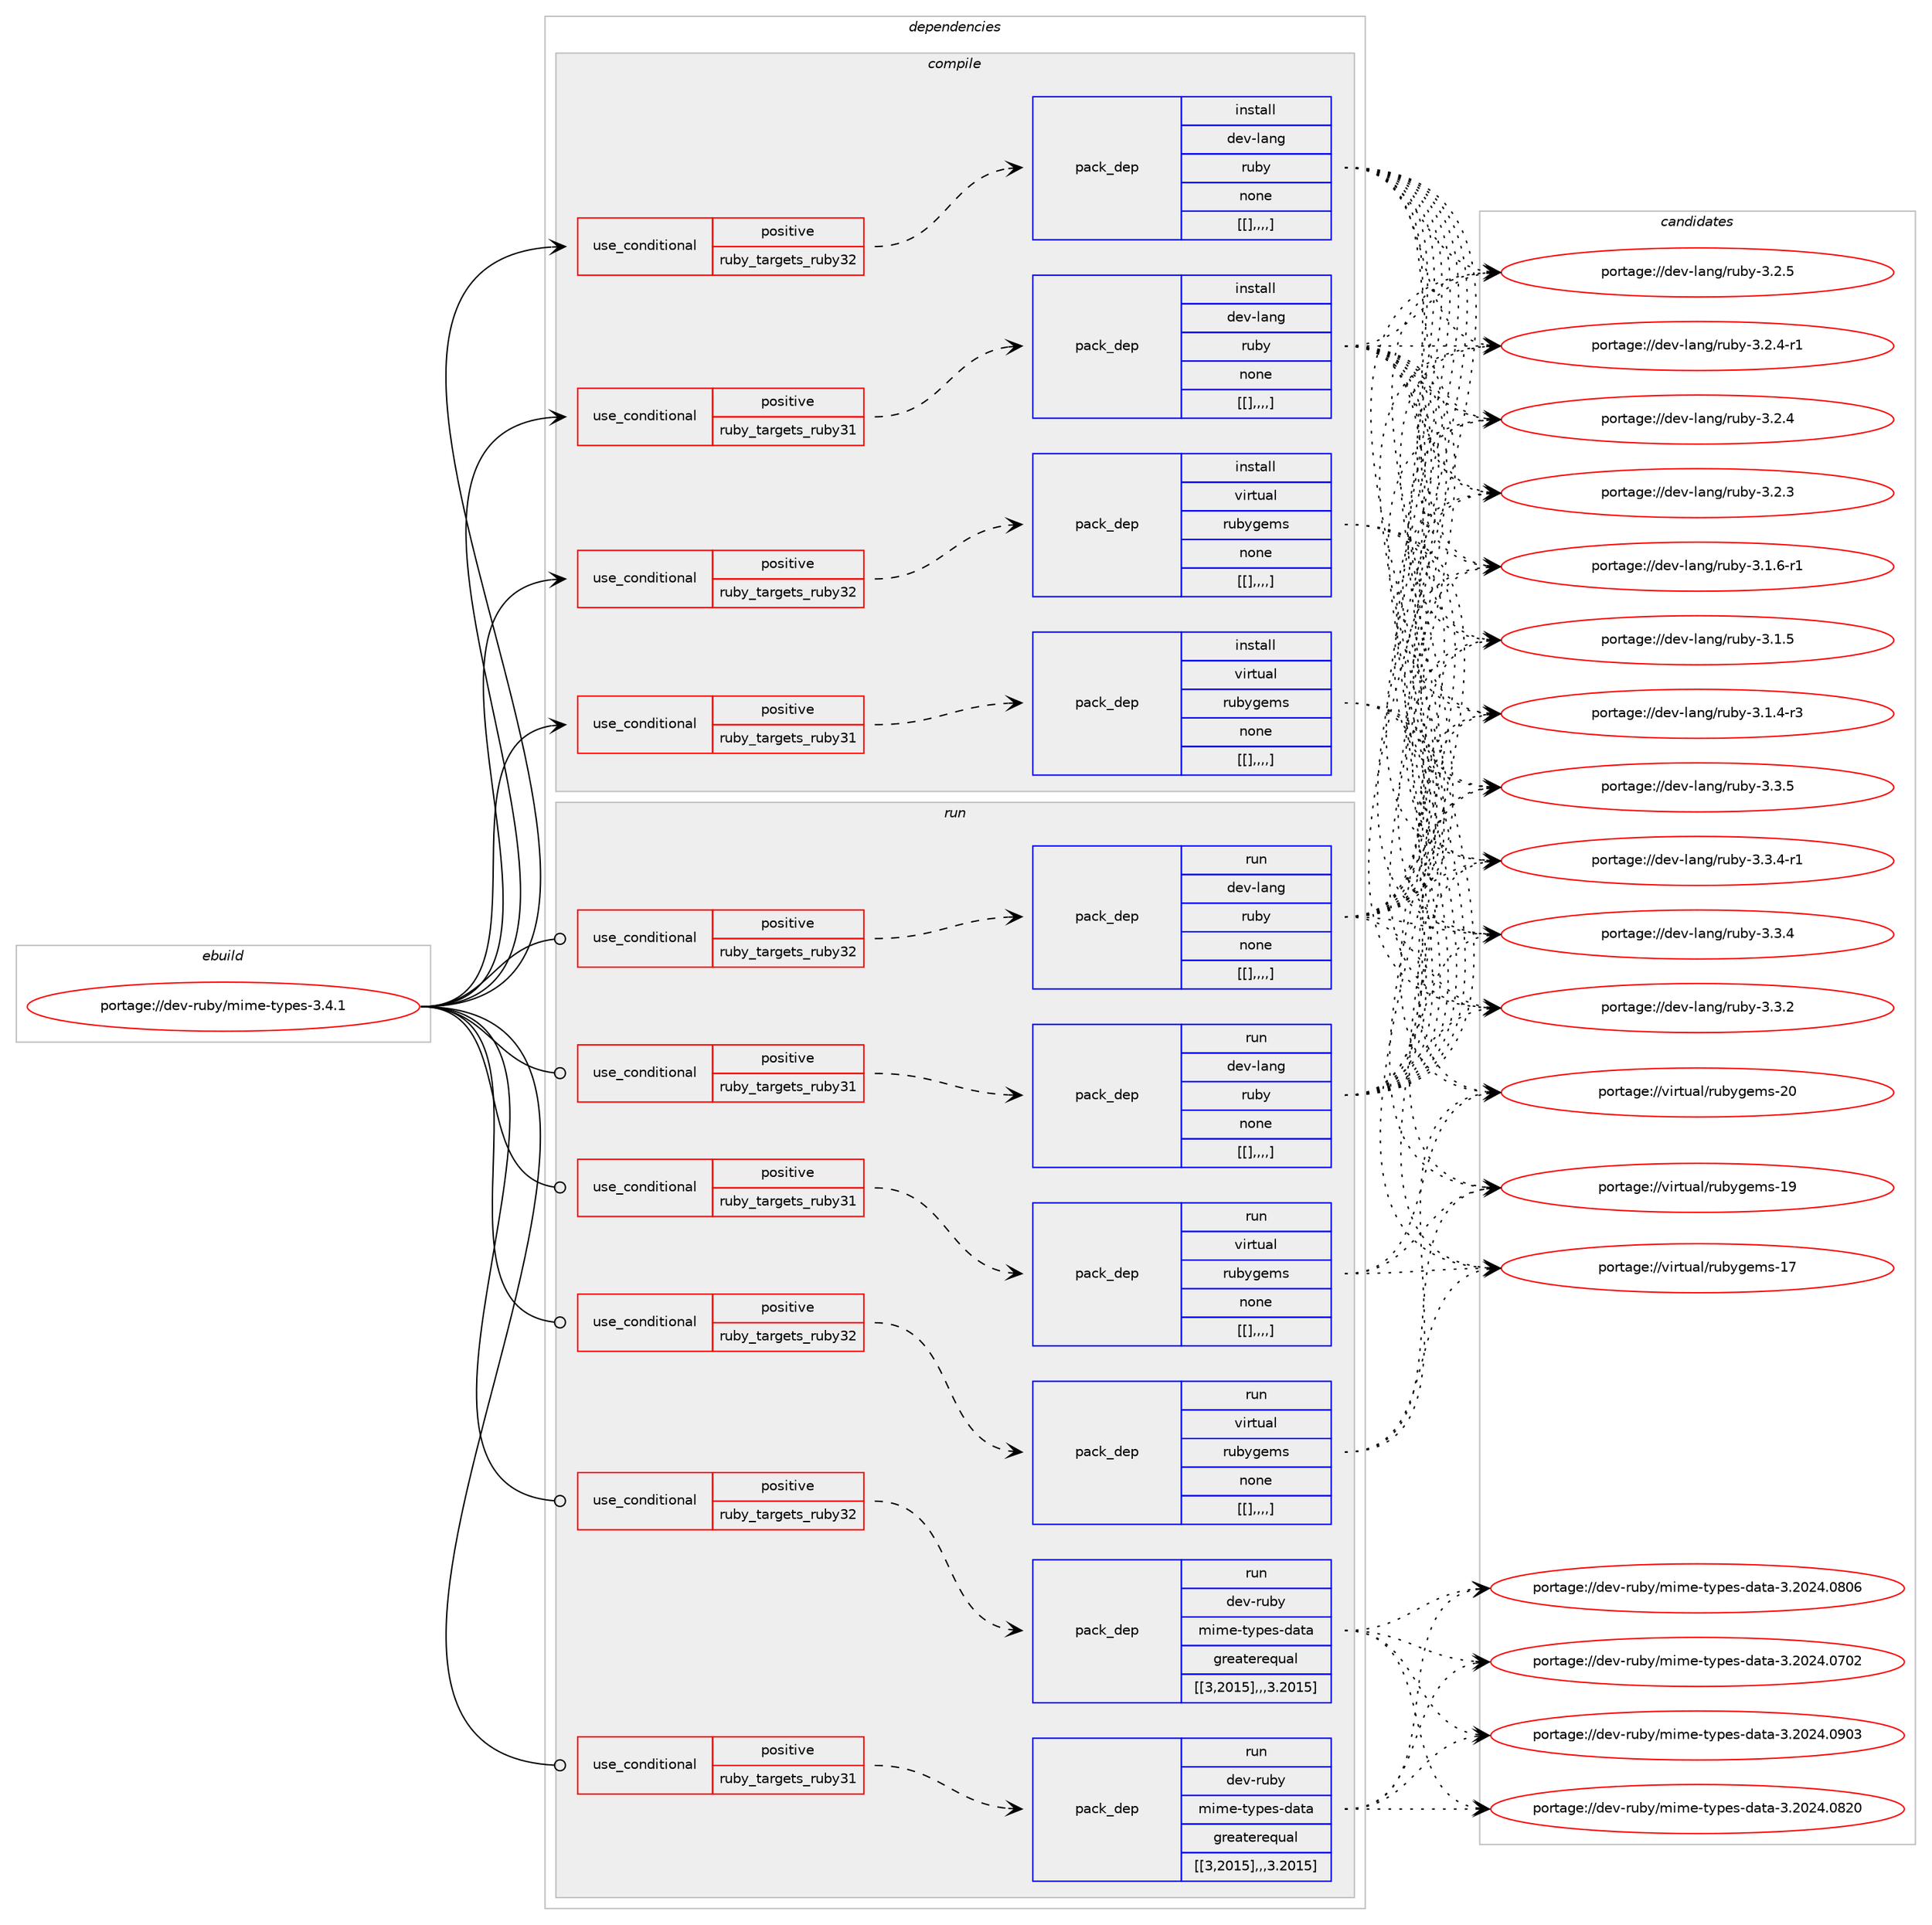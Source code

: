 digraph prolog {

# *************
# Graph options
# *************

newrank=true;
concentrate=true;
compound=true;
graph [rankdir=LR,fontname=Helvetica,fontsize=10,ranksep=1.5];#, ranksep=2.5, nodesep=0.2];
edge  [arrowhead=vee];
node  [fontname=Helvetica,fontsize=10];

# **********
# The ebuild
# **********

subgraph cluster_leftcol {
color=gray;
label=<<i>ebuild</i>>;
id [label="portage://dev-ruby/mime-types-3.4.1", color=red, width=4, href="../dev-ruby/mime-types-3.4.1.svg"];
}

# ****************
# The dependencies
# ****************

subgraph cluster_midcol {
color=gray;
label=<<i>dependencies</i>>;
subgraph cluster_compile {
fillcolor="#eeeeee";
style=filled;
label=<<i>compile</i>>;
subgraph cond51913 {
dependency192827 [label=<<TABLE BORDER="0" CELLBORDER="1" CELLSPACING="0" CELLPADDING="4"><TR><TD ROWSPAN="3" CELLPADDING="10">use_conditional</TD></TR><TR><TD>positive</TD></TR><TR><TD>ruby_targets_ruby31</TD></TR></TABLE>>, shape=none, color=red];
subgraph pack139583 {
dependency192828 [label=<<TABLE BORDER="0" CELLBORDER="1" CELLSPACING="0" CELLPADDING="4" WIDTH="220"><TR><TD ROWSPAN="6" CELLPADDING="30">pack_dep</TD></TR><TR><TD WIDTH="110">install</TD></TR><TR><TD>dev-lang</TD></TR><TR><TD>ruby</TD></TR><TR><TD>none</TD></TR><TR><TD>[[],,,,]</TD></TR></TABLE>>, shape=none, color=blue];
}
dependency192827:e -> dependency192828:w [weight=20,style="dashed",arrowhead="vee"];
}
id:e -> dependency192827:w [weight=20,style="solid",arrowhead="vee"];
subgraph cond51914 {
dependency192829 [label=<<TABLE BORDER="0" CELLBORDER="1" CELLSPACING="0" CELLPADDING="4"><TR><TD ROWSPAN="3" CELLPADDING="10">use_conditional</TD></TR><TR><TD>positive</TD></TR><TR><TD>ruby_targets_ruby31</TD></TR></TABLE>>, shape=none, color=red];
subgraph pack139584 {
dependency192830 [label=<<TABLE BORDER="0" CELLBORDER="1" CELLSPACING="0" CELLPADDING="4" WIDTH="220"><TR><TD ROWSPAN="6" CELLPADDING="30">pack_dep</TD></TR><TR><TD WIDTH="110">install</TD></TR><TR><TD>virtual</TD></TR><TR><TD>rubygems</TD></TR><TR><TD>none</TD></TR><TR><TD>[[],,,,]</TD></TR></TABLE>>, shape=none, color=blue];
}
dependency192829:e -> dependency192830:w [weight=20,style="dashed",arrowhead="vee"];
}
id:e -> dependency192829:w [weight=20,style="solid",arrowhead="vee"];
subgraph cond51915 {
dependency192831 [label=<<TABLE BORDER="0" CELLBORDER="1" CELLSPACING="0" CELLPADDING="4"><TR><TD ROWSPAN="3" CELLPADDING="10">use_conditional</TD></TR><TR><TD>positive</TD></TR><TR><TD>ruby_targets_ruby32</TD></TR></TABLE>>, shape=none, color=red];
subgraph pack139585 {
dependency192832 [label=<<TABLE BORDER="0" CELLBORDER="1" CELLSPACING="0" CELLPADDING="4" WIDTH="220"><TR><TD ROWSPAN="6" CELLPADDING="30">pack_dep</TD></TR><TR><TD WIDTH="110">install</TD></TR><TR><TD>dev-lang</TD></TR><TR><TD>ruby</TD></TR><TR><TD>none</TD></TR><TR><TD>[[],,,,]</TD></TR></TABLE>>, shape=none, color=blue];
}
dependency192831:e -> dependency192832:w [weight=20,style="dashed",arrowhead="vee"];
}
id:e -> dependency192831:w [weight=20,style="solid",arrowhead="vee"];
subgraph cond51916 {
dependency192833 [label=<<TABLE BORDER="0" CELLBORDER="1" CELLSPACING="0" CELLPADDING="4"><TR><TD ROWSPAN="3" CELLPADDING="10">use_conditional</TD></TR><TR><TD>positive</TD></TR><TR><TD>ruby_targets_ruby32</TD></TR></TABLE>>, shape=none, color=red];
subgraph pack139586 {
dependency192834 [label=<<TABLE BORDER="0" CELLBORDER="1" CELLSPACING="0" CELLPADDING="4" WIDTH="220"><TR><TD ROWSPAN="6" CELLPADDING="30">pack_dep</TD></TR><TR><TD WIDTH="110">install</TD></TR><TR><TD>virtual</TD></TR><TR><TD>rubygems</TD></TR><TR><TD>none</TD></TR><TR><TD>[[],,,,]</TD></TR></TABLE>>, shape=none, color=blue];
}
dependency192833:e -> dependency192834:w [weight=20,style="dashed",arrowhead="vee"];
}
id:e -> dependency192833:w [weight=20,style="solid",arrowhead="vee"];
}
subgraph cluster_compileandrun {
fillcolor="#eeeeee";
style=filled;
label=<<i>compile and run</i>>;
}
subgraph cluster_run {
fillcolor="#eeeeee";
style=filled;
label=<<i>run</i>>;
subgraph cond51917 {
dependency192835 [label=<<TABLE BORDER="0" CELLBORDER="1" CELLSPACING="0" CELLPADDING="4"><TR><TD ROWSPAN="3" CELLPADDING="10">use_conditional</TD></TR><TR><TD>positive</TD></TR><TR><TD>ruby_targets_ruby31</TD></TR></TABLE>>, shape=none, color=red];
subgraph pack139587 {
dependency192836 [label=<<TABLE BORDER="0" CELLBORDER="1" CELLSPACING="0" CELLPADDING="4" WIDTH="220"><TR><TD ROWSPAN="6" CELLPADDING="30">pack_dep</TD></TR><TR><TD WIDTH="110">run</TD></TR><TR><TD>dev-lang</TD></TR><TR><TD>ruby</TD></TR><TR><TD>none</TD></TR><TR><TD>[[],,,,]</TD></TR></TABLE>>, shape=none, color=blue];
}
dependency192835:e -> dependency192836:w [weight=20,style="dashed",arrowhead="vee"];
}
id:e -> dependency192835:w [weight=20,style="solid",arrowhead="odot"];
subgraph cond51918 {
dependency192837 [label=<<TABLE BORDER="0" CELLBORDER="1" CELLSPACING="0" CELLPADDING="4"><TR><TD ROWSPAN="3" CELLPADDING="10">use_conditional</TD></TR><TR><TD>positive</TD></TR><TR><TD>ruby_targets_ruby31</TD></TR></TABLE>>, shape=none, color=red];
subgraph pack139588 {
dependency192838 [label=<<TABLE BORDER="0" CELLBORDER="1" CELLSPACING="0" CELLPADDING="4" WIDTH="220"><TR><TD ROWSPAN="6" CELLPADDING="30">pack_dep</TD></TR><TR><TD WIDTH="110">run</TD></TR><TR><TD>dev-ruby</TD></TR><TR><TD>mime-types-data</TD></TR><TR><TD>greaterequal</TD></TR><TR><TD>[[3,2015],,,3.2015]</TD></TR></TABLE>>, shape=none, color=blue];
}
dependency192837:e -> dependency192838:w [weight=20,style="dashed",arrowhead="vee"];
}
id:e -> dependency192837:w [weight=20,style="solid",arrowhead="odot"];
subgraph cond51919 {
dependency192839 [label=<<TABLE BORDER="0" CELLBORDER="1" CELLSPACING="0" CELLPADDING="4"><TR><TD ROWSPAN="3" CELLPADDING="10">use_conditional</TD></TR><TR><TD>positive</TD></TR><TR><TD>ruby_targets_ruby31</TD></TR></TABLE>>, shape=none, color=red];
subgraph pack139589 {
dependency192840 [label=<<TABLE BORDER="0" CELLBORDER="1" CELLSPACING="0" CELLPADDING="4" WIDTH="220"><TR><TD ROWSPAN="6" CELLPADDING="30">pack_dep</TD></TR><TR><TD WIDTH="110">run</TD></TR><TR><TD>virtual</TD></TR><TR><TD>rubygems</TD></TR><TR><TD>none</TD></TR><TR><TD>[[],,,,]</TD></TR></TABLE>>, shape=none, color=blue];
}
dependency192839:e -> dependency192840:w [weight=20,style="dashed",arrowhead="vee"];
}
id:e -> dependency192839:w [weight=20,style="solid",arrowhead="odot"];
subgraph cond51920 {
dependency192841 [label=<<TABLE BORDER="0" CELLBORDER="1" CELLSPACING="0" CELLPADDING="4"><TR><TD ROWSPAN="3" CELLPADDING="10">use_conditional</TD></TR><TR><TD>positive</TD></TR><TR><TD>ruby_targets_ruby32</TD></TR></TABLE>>, shape=none, color=red];
subgraph pack139590 {
dependency192842 [label=<<TABLE BORDER="0" CELLBORDER="1" CELLSPACING="0" CELLPADDING="4" WIDTH="220"><TR><TD ROWSPAN="6" CELLPADDING="30">pack_dep</TD></TR><TR><TD WIDTH="110">run</TD></TR><TR><TD>dev-lang</TD></TR><TR><TD>ruby</TD></TR><TR><TD>none</TD></TR><TR><TD>[[],,,,]</TD></TR></TABLE>>, shape=none, color=blue];
}
dependency192841:e -> dependency192842:w [weight=20,style="dashed",arrowhead="vee"];
}
id:e -> dependency192841:w [weight=20,style="solid",arrowhead="odot"];
subgraph cond51921 {
dependency192843 [label=<<TABLE BORDER="0" CELLBORDER="1" CELLSPACING="0" CELLPADDING="4"><TR><TD ROWSPAN="3" CELLPADDING="10">use_conditional</TD></TR><TR><TD>positive</TD></TR><TR><TD>ruby_targets_ruby32</TD></TR></TABLE>>, shape=none, color=red];
subgraph pack139591 {
dependency192844 [label=<<TABLE BORDER="0" CELLBORDER="1" CELLSPACING="0" CELLPADDING="4" WIDTH="220"><TR><TD ROWSPAN="6" CELLPADDING="30">pack_dep</TD></TR><TR><TD WIDTH="110">run</TD></TR><TR><TD>dev-ruby</TD></TR><TR><TD>mime-types-data</TD></TR><TR><TD>greaterequal</TD></TR><TR><TD>[[3,2015],,,3.2015]</TD></TR></TABLE>>, shape=none, color=blue];
}
dependency192843:e -> dependency192844:w [weight=20,style="dashed",arrowhead="vee"];
}
id:e -> dependency192843:w [weight=20,style="solid",arrowhead="odot"];
subgraph cond51922 {
dependency192845 [label=<<TABLE BORDER="0" CELLBORDER="1" CELLSPACING="0" CELLPADDING="4"><TR><TD ROWSPAN="3" CELLPADDING="10">use_conditional</TD></TR><TR><TD>positive</TD></TR><TR><TD>ruby_targets_ruby32</TD></TR></TABLE>>, shape=none, color=red];
subgraph pack139592 {
dependency192846 [label=<<TABLE BORDER="0" CELLBORDER="1" CELLSPACING="0" CELLPADDING="4" WIDTH="220"><TR><TD ROWSPAN="6" CELLPADDING="30">pack_dep</TD></TR><TR><TD WIDTH="110">run</TD></TR><TR><TD>virtual</TD></TR><TR><TD>rubygems</TD></TR><TR><TD>none</TD></TR><TR><TD>[[],,,,]</TD></TR></TABLE>>, shape=none, color=blue];
}
dependency192845:e -> dependency192846:w [weight=20,style="dashed",arrowhead="vee"];
}
id:e -> dependency192845:w [weight=20,style="solid",arrowhead="odot"];
}
}

# **************
# The candidates
# **************

subgraph cluster_choices {
rank=same;
color=gray;
label=<<i>candidates</i>>;

subgraph choice139583 {
color=black;
nodesep=1;
choice10010111845108971101034711411798121455146514653 [label="portage://dev-lang/ruby-3.3.5", color=red, width=4,href="../dev-lang/ruby-3.3.5.svg"];
choice100101118451089711010347114117981214551465146524511449 [label="portage://dev-lang/ruby-3.3.4-r1", color=red, width=4,href="../dev-lang/ruby-3.3.4-r1.svg"];
choice10010111845108971101034711411798121455146514652 [label="portage://dev-lang/ruby-3.3.4", color=red, width=4,href="../dev-lang/ruby-3.3.4.svg"];
choice10010111845108971101034711411798121455146514650 [label="portage://dev-lang/ruby-3.3.2", color=red, width=4,href="../dev-lang/ruby-3.3.2.svg"];
choice10010111845108971101034711411798121455146504653 [label="portage://dev-lang/ruby-3.2.5", color=red, width=4,href="../dev-lang/ruby-3.2.5.svg"];
choice100101118451089711010347114117981214551465046524511449 [label="portage://dev-lang/ruby-3.2.4-r1", color=red, width=4,href="../dev-lang/ruby-3.2.4-r1.svg"];
choice10010111845108971101034711411798121455146504652 [label="portage://dev-lang/ruby-3.2.4", color=red, width=4,href="../dev-lang/ruby-3.2.4.svg"];
choice10010111845108971101034711411798121455146504651 [label="portage://dev-lang/ruby-3.2.3", color=red, width=4,href="../dev-lang/ruby-3.2.3.svg"];
choice100101118451089711010347114117981214551464946544511449 [label="portage://dev-lang/ruby-3.1.6-r1", color=red, width=4,href="../dev-lang/ruby-3.1.6-r1.svg"];
choice10010111845108971101034711411798121455146494653 [label="portage://dev-lang/ruby-3.1.5", color=red, width=4,href="../dev-lang/ruby-3.1.5.svg"];
choice100101118451089711010347114117981214551464946524511451 [label="portage://dev-lang/ruby-3.1.4-r3", color=red, width=4,href="../dev-lang/ruby-3.1.4-r3.svg"];
dependency192828:e -> choice10010111845108971101034711411798121455146514653:w [style=dotted,weight="100"];
dependency192828:e -> choice100101118451089711010347114117981214551465146524511449:w [style=dotted,weight="100"];
dependency192828:e -> choice10010111845108971101034711411798121455146514652:w [style=dotted,weight="100"];
dependency192828:e -> choice10010111845108971101034711411798121455146514650:w [style=dotted,weight="100"];
dependency192828:e -> choice10010111845108971101034711411798121455146504653:w [style=dotted,weight="100"];
dependency192828:e -> choice100101118451089711010347114117981214551465046524511449:w [style=dotted,weight="100"];
dependency192828:e -> choice10010111845108971101034711411798121455146504652:w [style=dotted,weight="100"];
dependency192828:e -> choice10010111845108971101034711411798121455146504651:w [style=dotted,weight="100"];
dependency192828:e -> choice100101118451089711010347114117981214551464946544511449:w [style=dotted,weight="100"];
dependency192828:e -> choice10010111845108971101034711411798121455146494653:w [style=dotted,weight="100"];
dependency192828:e -> choice100101118451089711010347114117981214551464946524511451:w [style=dotted,weight="100"];
}
subgraph choice139584 {
color=black;
nodesep=1;
choice118105114116117971084711411798121103101109115455048 [label="portage://virtual/rubygems-20", color=red, width=4,href="../virtual/rubygems-20.svg"];
choice118105114116117971084711411798121103101109115454957 [label="portage://virtual/rubygems-19", color=red, width=4,href="../virtual/rubygems-19.svg"];
choice118105114116117971084711411798121103101109115454955 [label="portage://virtual/rubygems-17", color=red, width=4,href="../virtual/rubygems-17.svg"];
dependency192830:e -> choice118105114116117971084711411798121103101109115455048:w [style=dotted,weight="100"];
dependency192830:e -> choice118105114116117971084711411798121103101109115454957:w [style=dotted,weight="100"];
dependency192830:e -> choice118105114116117971084711411798121103101109115454955:w [style=dotted,weight="100"];
}
subgraph choice139585 {
color=black;
nodesep=1;
choice10010111845108971101034711411798121455146514653 [label="portage://dev-lang/ruby-3.3.5", color=red, width=4,href="../dev-lang/ruby-3.3.5.svg"];
choice100101118451089711010347114117981214551465146524511449 [label="portage://dev-lang/ruby-3.3.4-r1", color=red, width=4,href="../dev-lang/ruby-3.3.4-r1.svg"];
choice10010111845108971101034711411798121455146514652 [label="portage://dev-lang/ruby-3.3.4", color=red, width=4,href="../dev-lang/ruby-3.3.4.svg"];
choice10010111845108971101034711411798121455146514650 [label="portage://dev-lang/ruby-3.3.2", color=red, width=4,href="../dev-lang/ruby-3.3.2.svg"];
choice10010111845108971101034711411798121455146504653 [label="portage://dev-lang/ruby-3.2.5", color=red, width=4,href="../dev-lang/ruby-3.2.5.svg"];
choice100101118451089711010347114117981214551465046524511449 [label="portage://dev-lang/ruby-3.2.4-r1", color=red, width=4,href="../dev-lang/ruby-3.2.4-r1.svg"];
choice10010111845108971101034711411798121455146504652 [label="portage://dev-lang/ruby-3.2.4", color=red, width=4,href="../dev-lang/ruby-3.2.4.svg"];
choice10010111845108971101034711411798121455146504651 [label="portage://dev-lang/ruby-3.2.3", color=red, width=4,href="../dev-lang/ruby-3.2.3.svg"];
choice100101118451089711010347114117981214551464946544511449 [label="portage://dev-lang/ruby-3.1.6-r1", color=red, width=4,href="../dev-lang/ruby-3.1.6-r1.svg"];
choice10010111845108971101034711411798121455146494653 [label="portage://dev-lang/ruby-3.1.5", color=red, width=4,href="../dev-lang/ruby-3.1.5.svg"];
choice100101118451089711010347114117981214551464946524511451 [label="portage://dev-lang/ruby-3.1.4-r3", color=red, width=4,href="../dev-lang/ruby-3.1.4-r3.svg"];
dependency192832:e -> choice10010111845108971101034711411798121455146514653:w [style=dotted,weight="100"];
dependency192832:e -> choice100101118451089711010347114117981214551465146524511449:w [style=dotted,weight="100"];
dependency192832:e -> choice10010111845108971101034711411798121455146514652:w [style=dotted,weight="100"];
dependency192832:e -> choice10010111845108971101034711411798121455146514650:w [style=dotted,weight="100"];
dependency192832:e -> choice10010111845108971101034711411798121455146504653:w [style=dotted,weight="100"];
dependency192832:e -> choice100101118451089711010347114117981214551465046524511449:w [style=dotted,weight="100"];
dependency192832:e -> choice10010111845108971101034711411798121455146504652:w [style=dotted,weight="100"];
dependency192832:e -> choice10010111845108971101034711411798121455146504651:w [style=dotted,weight="100"];
dependency192832:e -> choice100101118451089711010347114117981214551464946544511449:w [style=dotted,weight="100"];
dependency192832:e -> choice10010111845108971101034711411798121455146494653:w [style=dotted,weight="100"];
dependency192832:e -> choice100101118451089711010347114117981214551464946524511451:w [style=dotted,weight="100"];
}
subgraph choice139586 {
color=black;
nodesep=1;
choice118105114116117971084711411798121103101109115455048 [label="portage://virtual/rubygems-20", color=red, width=4,href="../virtual/rubygems-20.svg"];
choice118105114116117971084711411798121103101109115454957 [label="portage://virtual/rubygems-19", color=red, width=4,href="../virtual/rubygems-19.svg"];
choice118105114116117971084711411798121103101109115454955 [label="portage://virtual/rubygems-17", color=red, width=4,href="../virtual/rubygems-17.svg"];
dependency192834:e -> choice118105114116117971084711411798121103101109115455048:w [style=dotted,weight="100"];
dependency192834:e -> choice118105114116117971084711411798121103101109115454957:w [style=dotted,weight="100"];
dependency192834:e -> choice118105114116117971084711411798121103101109115454955:w [style=dotted,weight="100"];
}
subgraph choice139587 {
color=black;
nodesep=1;
choice10010111845108971101034711411798121455146514653 [label="portage://dev-lang/ruby-3.3.5", color=red, width=4,href="../dev-lang/ruby-3.3.5.svg"];
choice100101118451089711010347114117981214551465146524511449 [label="portage://dev-lang/ruby-3.3.4-r1", color=red, width=4,href="../dev-lang/ruby-3.3.4-r1.svg"];
choice10010111845108971101034711411798121455146514652 [label="portage://dev-lang/ruby-3.3.4", color=red, width=4,href="../dev-lang/ruby-3.3.4.svg"];
choice10010111845108971101034711411798121455146514650 [label="portage://dev-lang/ruby-3.3.2", color=red, width=4,href="../dev-lang/ruby-3.3.2.svg"];
choice10010111845108971101034711411798121455146504653 [label="portage://dev-lang/ruby-3.2.5", color=red, width=4,href="../dev-lang/ruby-3.2.5.svg"];
choice100101118451089711010347114117981214551465046524511449 [label="portage://dev-lang/ruby-3.2.4-r1", color=red, width=4,href="../dev-lang/ruby-3.2.4-r1.svg"];
choice10010111845108971101034711411798121455146504652 [label="portage://dev-lang/ruby-3.2.4", color=red, width=4,href="../dev-lang/ruby-3.2.4.svg"];
choice10010111845108971101034711411798121455146504651 [label="portage://dev-lang/ruby-3.2.3", color=red, width=4,href="../dev-lang/ruby-3.2.3.svg"];
choice100101118451089711010347114117981214551464946544511449 [label="portage://dev-lang/ruby-3.1.6-r1", color=red, width=4,href="../dev-lang/ruby-3.1.6-r1.svg"];
choice10010111845108971101034711411798121455146494653 [label="portage://dev-lang/ruby-3.1.5", color=red, width=4,href="../dev-lang/ruby-3.1.5.svg"];
choice100101118451089711010347114117981214551464946524511451 [label="portage://dev-lang/ruby-3.1.4-r3", color=red, width=4,href="../dev-lang/ruby-3.1.4-r3.svg"];
dependency192836:e -> choice10010111845108971101034711411798121455146514653:w [style=dotted,weight="100"];
dependency192836:e -> choice100101118451089711010347114117981214551465146524511449:w [style=dotted,weight="100"];
dependency192836:e -> choice10010111845108971101034711411798121455146514652:w [style=dotted,weight="100"];
dependency192836:e -> choice10010111845108971101034711411798121455146514650:w [style=dotted,weight="100"];
dependency192836:e -> choice10010111845108971101034711411798121455146504653:w [style=dotted,weight="100"];
dependency192836:e -> choice100101118451089711010347114117981214551465046524511449:w [style=dotted,weight="100"];
dependency192836:e -> choice10010111845108971101034711411798121455146504652:w [style=dotted,weight="100"];
dependency192836:e -> choice10010111845108971101034711411798121455146504651:w [style=dotted,weight="100"];
dependency192836:e -> choice100101118451089711010347114117981214551464946544511449:w [style=dotted,weight="100"];
dependency192836:e -> choice10010111845108971101034711411798121455146494653:w [style=dotted,weight="100"];
dependency192836:e -> choice100101118451089711010347114117981214551464946524511451:w [style=dotted,weight="100"];
}
subgraph choice139588 {
color=black;
nodesep=1;
choice10010111845114117981214710910510910145116121112101115451009711697455146504850524648574851 [label="portage://dev-ruby/mime-types-data-3.2024.0903", color=red, width=4,href="../dev-ruby/mime-types-data-3.2024.0903.svg"];
choice10010111845114117981214710910510910145116121112101115451009711697455146504850524648565048 [label="portage://dev-ruby/mime-types-data-3.2024.0820", color=red, width=4,href="../dev-ruby/mime-types-data-3.2024.0820.svg"];
choice10010111845114117981214710910510910145116121112101115451009711697455146504850524648564854 [label="portage://dev-ruby/mime-types-data-3.2024.0806", color=red, width=4,href="../dev-ruby/mime-types-data-3.2024.0806.svg"];
choice10010111845114117981214710910510910145116121112101115451009711697455146504850524648554850 [label="portage://dev-ruby/mime-types-data-3.2024.0702", color=red, width=4,href="../dev-ruby/mime-types-data-3.2024.0702.svg"];
dependency192838:e -> choice10010111845114117981214710910510910145116121112101115451009711697455146504850524648574851:w [style=dotted,weight="100"];
dependency192838:e -> choice10010111845114117981214710910510910145116121112101115451009711697455146504850524648565048:w [style=dotted,weight="100"];
dependency192838:e -> choice10010111845114117981214710910510910145116121112101115451009711697455146504850524648564854:w [style=dotted,weight="100"];
dependency192838:e -> choice10010111845114117981214710910510910145116121112101115451009711697455146504850524648554850:w [style=dotted,weight="100"];
}
subgraph choice139589 {
color=black;
nodesep=1;
choice118105114116117971084711411798121103101109115455048 [label="portage://virtual/rubygems-20", color=red, width=4,href="../virtual/rubygems-20.svg"];
choice118105114116117971084711411798121103101109115454957 [label="portage://virtual/rubygems-19", color=red, width=4,href="../virtual/rubygems-19.svg"];
choice118105114116117971084711411798121103101109115454955 [label="portage://virtual/rubygems-17", color=red, width=4,href="../virtual/rubygems-17.svg"];
dependency192840:e -> choice118105114116117971084711411798121103101109115455048:w [style=dotted,weight="100"];
dependency192840:e -> choice118105114116117971084711411798121103101109115454957:w [style=dotted,weight="100"];
dependency192840:e -> choice118105114116117971084711411798121103101109115454955:w [style=dotted,weight="100"];
}
subgraph choice139590 {
color=black;
nodesep=1;
choice10010111845108971101034711411798121455146514653 [label="portage://dev-lang/ruby-3.3.5", color=red, width=4,href="../dev-lang/ruby-3.3.5.svg"];
choice100101118451089711010347114117981214551465146524511449 [label="portage://dev-lang/ruby-3.3.4-r1", color=red, width=4,href="../dev-lang/ruby-3.3.4-r1.svg"];
choice10010111845108971101034711411798121455146514652 [label="portage://dev-lang/ruby-3.3.4", color=red, width=4,href="../dev-lang/ruby-3.3.4.svg"];
choice10010111845108971101034711411798121455146514650 [label="portage://dev-lang/ruby-3.3.2", color=red, width=4,href="../dev-lang/ruby-3.3.2.svg"];
choice10010111845108971101034711411798121455146504653 [label="portage://dev-lang/ruby-3.2.5", color=red, width=4,href="../dev-lang/ruby-3.2.5.svg"];
choice100101118451089711010347114117981214551465046524511449 [label="portage://dev-lang/ruby-3.2.4-r1", color=red, width=4,href="../dev-lang/ruby-3.2.4-r1.svg"];
choice10010111845108971101034711411798121455146504652 [label="portage://dev-lang/ruby-3.2.4", color=red, width=4,href="../dev-lang/ruby-3.2.4.svg"];
choice10010111845108971101034711411798121455146504651 [label="portage://dev-lang/ruby-3.2.3", color=red, width=4,href="../dev-lang/ruby-3.2.3.svg"];
choice100101118451089711010347114117981214551464946544511449 [label="portage://dev-lang/ruby-3.1.6-r1", color=red, width=4,href="../dev-lang/ruby-3.1.6-r1.svg"];
choice10010111845108971101034711411798121455146494653 [label="portage://dev-lang/ruby-3.1.5", color=red, width=4,href="../dev-lang/ruby-3.1.5.svg"];
choice100101118451089711010347114117981214551464946524511451 [label="portage://dev-lang/ruby-3.1.4-r3", color=red, width=4,href="../dev-lang/ruby-3.1.4-r3.svg"];
dependency192842:e -> choice10010111845108971101034711411798121455146514653:w [style=dotted,weight="100"];
dependency192842:e -> choice100101118451089711010347114117981214551465146524511449:w [style=dotted,weight="100"];
dependency192842:e -> choice10010111845108971101034711411798121455146514652:w [style=dotted,weight="100"];
dependency192842:e -> choice10010111845108971101034711411798121455146514650:w [style=dotted,weight="100"];
dependency192842:e -> choice10010111845108971101034711411798121455146504653:w [style=dotted,weight="100"];
dependency192842:e -> choice100101118451089711010347114117981214551465046524511449:w [style=dotted,weight="100"];
dependency192842:e -> choice10010111845108971101034711411798121455146504652:w [style=dotted,weight="100"];
dependency192842:e -> choice10010111845108971101034711411798121455146504651:w [style=dotted,weight="100"];
dependency192842:e -> choice100101118451089711010347114117981214551464946544511449:w [style=dotted,weight="100"];
dependency192842:e -> choice10010111845108971101034711411798121455146494653:w [style=dotted,weight="100"];
dependency192842:e -> choice100101118451089711010347114117981214551464946524511451:w [style=dotted,weight="100"];
}
subgraph choice139591 {
color=black;
nodesep=1;
choice10010111845114117981214710910510910145116121112101115451009711697455146504850524648574851 [label="portage://dev-ruby/mime-types-data-3.2024.0903", color=red, width=4,href="../dev-ruby/mime-types-data-3.2024.0903.svg"];
choice10010111845114117981214710910510910145116121112101115451009711697455146504850524648565048 [label="portage://dev-ruby/mime-types-data-3.2024.0820", color=red, width=4,href="../dev-ruby/mime-types-data-3.2024.0820.svg"];
choice10010111845114117981214710910510910145116121112101115451009711697455146504850524648564854 [label="portage://dev-ruby/mime-types-data-3.2024.0806", color=red, width=4,href="../dev-ruby/mime-types-data-3.2024.0806.svg"];
choice10010111845114117981214710910510910145116121112101115451009711697455146504850524648554850 [label="portage://dev-ruby/mime-types-data-3.2024.0702", color=red, width=4,href="../dev-ruby/mime-types-data-3.2024.0702.svg"];
dependency192844:e -> choice10010111845114117981214710910510910145116121112101115451009711697455146504850524648574851:w [style=dotted,weight="100"];
dependency192844:e -> choice10010111845114117981214710910510910145116121112101115451009711697455146504850524648565048:w [style=dotted,weight="100"];
dependency192844:e -> choice10010111845114117981214710910510910145116121112101115451009711697455146504850524648564854:w [style=dotted,weight="100"];
dependency192844:e -> choice10010111845114117981214710910510910145116121112101115451009711697455146504850524648554850:w [style=dotted,weight="100"];
}
subgraph choice139592 {
color=black;
nodesep=1;
choice118105114116117971084711411798121103101109115455048 [label="portage://virtual/rubygems-20", color=red, width=4,href="../virtual/rubygems-20.svg"];
choice118105114116117971084711411798121103101109115454957 [label="portage://virtual/rubygems-19", color=red, width=4,href="../virtual/rubygems-19.svg"];
choice118105114116117971084711411798121103101109115454955 [label="portage://virtual/rubygems-17", color=red, width=4,href="../virtual/rubygems-17.svg"];
dependency192846:e -> choice118105114116117971084711411798121103101109115455048:w [style=dotted,weight="100"];
dependency192846:e -> choice118105114116117971084711411798121103101109115454957:w [style=dotted,weight="100"];
dependency192846:e -> choice118105114116117971084711411798121103101109115454955:w [style=dotted,weight="100"];
}
}

}
